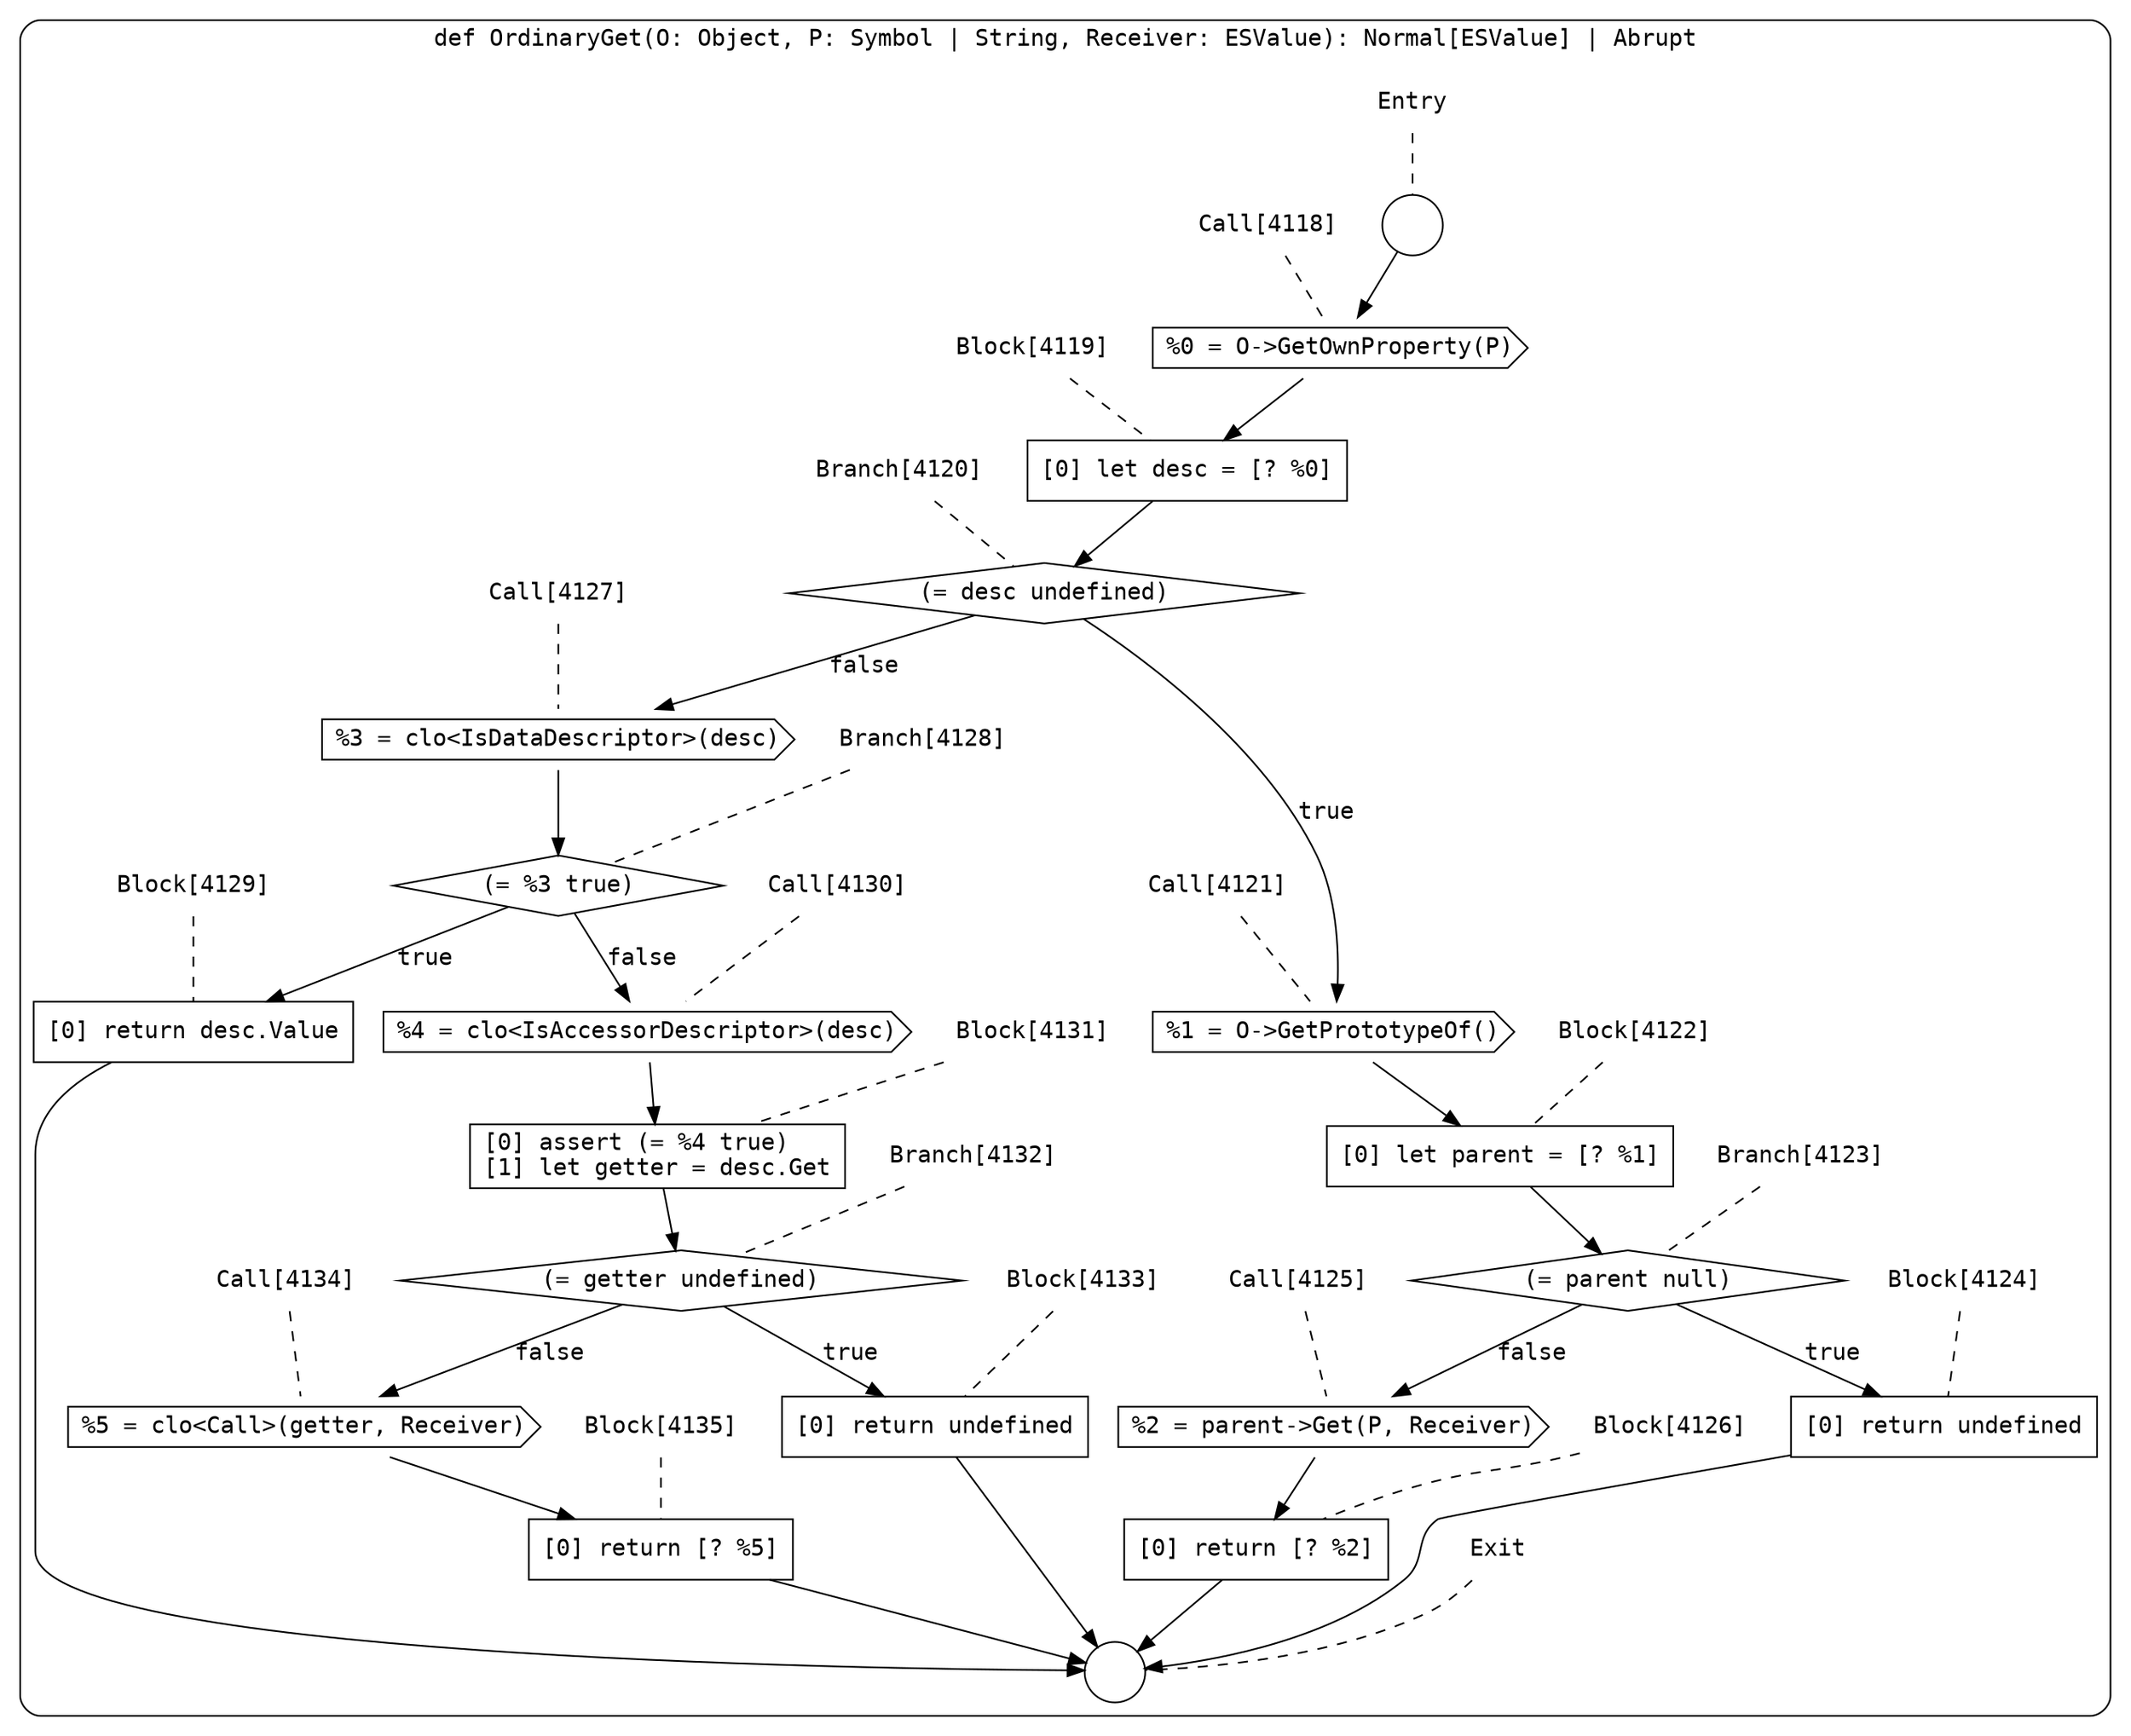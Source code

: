 digraph {
  graph [fontname = "Consolas"]
  node [fontname = "Consolas"]
  edge [fontname = "Consolas"]
  subgraph cluster1064 {
    label = "def OrdinaryGet(O: Object, P: Symbol | String, Receiver: ESValue): Normal[ESValue] | Abrupt"
    style = rounded
    cluster1064_entry_name [shape=none, label=<<font color="black">Entry</font>>]
    cluster1064_entry_name -> cluster1064_entry [arrowhead=none, color="black", style=dashed]
    cluster1064_entry [shape=circle label=" " color="black" fillcolor="white" style=filled]
    cluster1064_entry -> node4118 [color="black"]
    cluster1064_exit_name [shape=none, label=<<font color="black">Exit</font>>]
    cluster1064_exit_name -> cluster1064_exit [arrowhead=none, color="black", style=dashed]
    cluster1064_exit [shape=circle label=" " color="black" fillcolor="white" style=filled]
    node4118_name [shape=none, label=<<font color="black">Call[4118]</font>>]
    node4118_name -> node4118 [arrowhead=none, color="black", style=dashed]
    node4118 [shape=cds, label=<<font color="black">%0 = O-&gt;GetOwnProperty(P)</font>> color="black" fillcolor="white", style=filled]
    node4118 -> node4119 [color="black"]
    node4119_name [shape=none, label=<<font color="black">Block[4119]</font>>]
    node4119_name -> node4119 [arrowhead=none, color="black", style=dashed]
    node4119 [shape=box, label=<<font color="black">[0] let desc = [? %0]<BR ALIGN="LEFT"/></font>> color="black" fillcolor="white", style=filled]
    node4119 -> node4120 [color="black"]
    node4120_name [shape=none, label=<<font color="black">Branch[4120]</font>>]
    node4120_name -> node4120 [arrowhead=none, color="black", style=dashed]
    node4120 [shape=diamond, label=<<font color="black">(= desc undefined)</font>> color="black" fillcolor="white", style=filled]
    node4120 -> node4121 [label=<<font color="black">true</font>> color="black"]
    node4120 -> node4127 [label=<<font color="black">false</font>> color="black"]
    node4121_name [shape=none, label=<<font color="black">Call[4121]</font>>]
    node4121_name -> node4121 [arrowhead=none, color="black", style=dashed]
    node4121 [shape=cds, label=<<font color="black">%1 = O-&gt;GetPrototypeOf()</font>> color="black" fillcolor="white", style=filled]
    node4121 -> node4122 [color="black"]
    node4127_name [shape=none, label=<<font color="black">Call[4127]</font>>]
    node4127_name -> node4127 [arrowhead=none, color="black", style=dashed]
    node4127 [shape=cds, label=<<font color="black">%3 = clo&lt;IsDataDescriptor&gt;(desc)</font>> color="black" fillcolor="white", style=filled]
    node4127 -> node4128 [color="black"]
    node4122_name [shape=none, label=<<font color="black">Block[4122]</font>>]
    node4122_name -> node4122 [arrowhead=none, color="black", style=dashed]
    node4122 [shape=box, label=<<font color="black">[0] let parent = [? %1]<BR ALIGN="LEFT"/></font>> color="black" fillcolor="white", style=filled]
    node4122 -> node4123 [color="black"]
    node4128_name [shape=none, label=<<font color="black">Branch[4128]</font>>]
    node4128_name -> node4128 [arrowhead=none, color="black", style=dashed]
    node4128 [shape=diamond, label=<<font color="black">(= %3 true)</font>> color="black" fillcolor="white", style=filled]
    node4128 -> node4129 [label=<<font color="black">true</font>> color="black"]
    node4128 -> node4130 [label=<<font color="black">false</font>> color="black"]
    node4123_name [shape=none, label=<<font color="black">Branch[4123]</font>>]
    node4123_name -> node4123 [arrowhead=none, color="black", style=dashed]
    node4123 [shape=diamond, label=<<font color="black">(= parent null)</font>> color="black" fillcolor="white", style=filled]
    node4123 -> node4124 [label=<<font color="black">true</font>> color="black"]
    node4123 -> node4125 [label=<<font color="black">false</font>> color="black"]
    node4129_name [shape=none, label=<<font color="black">Block[4129]</font>>]
    node4129_name -> node4129 [arrowhead=none, color="black", style=dashed]
    node4129 [shape=box, label=<<font color="black">[0] return desc.Value<BR ALIGN="LEFT"/></font>> color="black" fillcolor="white", style=filled]
    node4129 -> cluster1064_exit [color="black"]
    node4130_name [shape=none, label=<<font color="black">Call[4130]</font>>]
    node4130_name -> node4130 [arrowhead=none, color="black", style=dashed]
    node4130 [shape=cds, label=<<font color="black">%4 = clo&lt;IsAccessorDescriptor&gt;(desc)</font>> color="black" fillcolor="white", style=filled]
    node4130 -> node4131 [color="black"]
    node4124_name [shape=none, label=<<font color="black">Block[4124]</font>>]
    node4124_name -> node4124 [arrowhead=none, color="black", style=dashed]
    node4124 [shape=box, label=<<font color="black">[0] return undefined<BR ALIGN="LEFT"/></font>> color="black" fillcolor="white", style=filled]
    node4124 -> cluster1064_exit [color="black"]
    node4125_name [shape=none, label=<<font color="black">Call[4125]</font>>]
    node4125_name -> node4125 [arrowhead=none, color="black", style=dashed]
    node4125 [shape=cds, label=<<font color="black">%2 = parent-&gt;Get(P, Receiver)</font>> color="black" fillcolor="white", style=filled]
    node4125 -> node4126 [color="black"]
    node4131_name [shape=none, label=<<font color="black">Block[4131]</font>>]
    node4131_name -> node4131 [arrowhead=none, color="black", style=dashed]
    node4131 [shape=box, label=<<font color="black">[0] assert (= %4 true)<BR ALIGN="LEFT"/>[1] let getter = desc.Get<BR ALIGN="LEFT"/></font>> color="black" fillcolor="white", style=filled]
    node4131 -> node4132 [color="black"]
    node4126_name [shape=none, label=<<font color="black">Block[4126]</font>>]
    node4126_name -> node4126 [arrowhead=none, color="black", style=dashed]
    node4126 [shape=box, label=<<font color="black">[0] return [? %2]<BR ALIGN="LEFT"/></font>> color="black" fillcolor="white", style=filled]
    node4126 -> cluster1064_exit [color="black"]
    node4132_name [shape=none, label=<<font color="black">Branch[4132]</font>>]
    node4132_name -> node4132 [arrowhead=none, color="black", style=dashed]
    node4132 [shape=diamond, label=<<font color="black">(= getter undefined)</font>> color="black" fillcolor="white", style=filled]
    node4132 -> node4133 [label=<<font color="black">true</font>> color="black"]
    node4132 -> node4134 [label=<<font color="black">false</font>> color="black"]
    node4133_name [shape=none, label=<<font color="black">Block[4133]</font>>]
    node4133_name -> node4133 [arrowhead=none, color="black", style=dashed]
    node4133 [shape=box, label=<<font color="black">[0] return undefined<BR ALIGN="LEFT"/></font>> color="black" fillcolor="white", style=filled]
    node4133 -> cluster1064_exit [color="black"]
    node4134_name [shape=none, label=<<font color="black">Call[4134]</font>>]
    node4134_name -> node4134 [arrowhead=none, color="black", style=dashed]
    node4134 [shape=cds, label=<<font color="black">%5 = clo&lt;Call&gt;(getter, Receiver)</font>> color="black" fillcolor="white", style=filled]
    node4134 -> node4135 [color="black"]
    node4135_name [shape=none, label=<<font color="black">Block[4135]</font>>]
    node4135_name -> node4135 [arrowhead=none, color="black", style=dashed]
    node4135 [shape=box, label=<<font color="black">[0] return [? %5]<BR ALIGN="LEFT"/></font>> color="black" fillcolor="white", style=filled]
    node4135 -> cluster1064_exit [color="black"]
  }
}